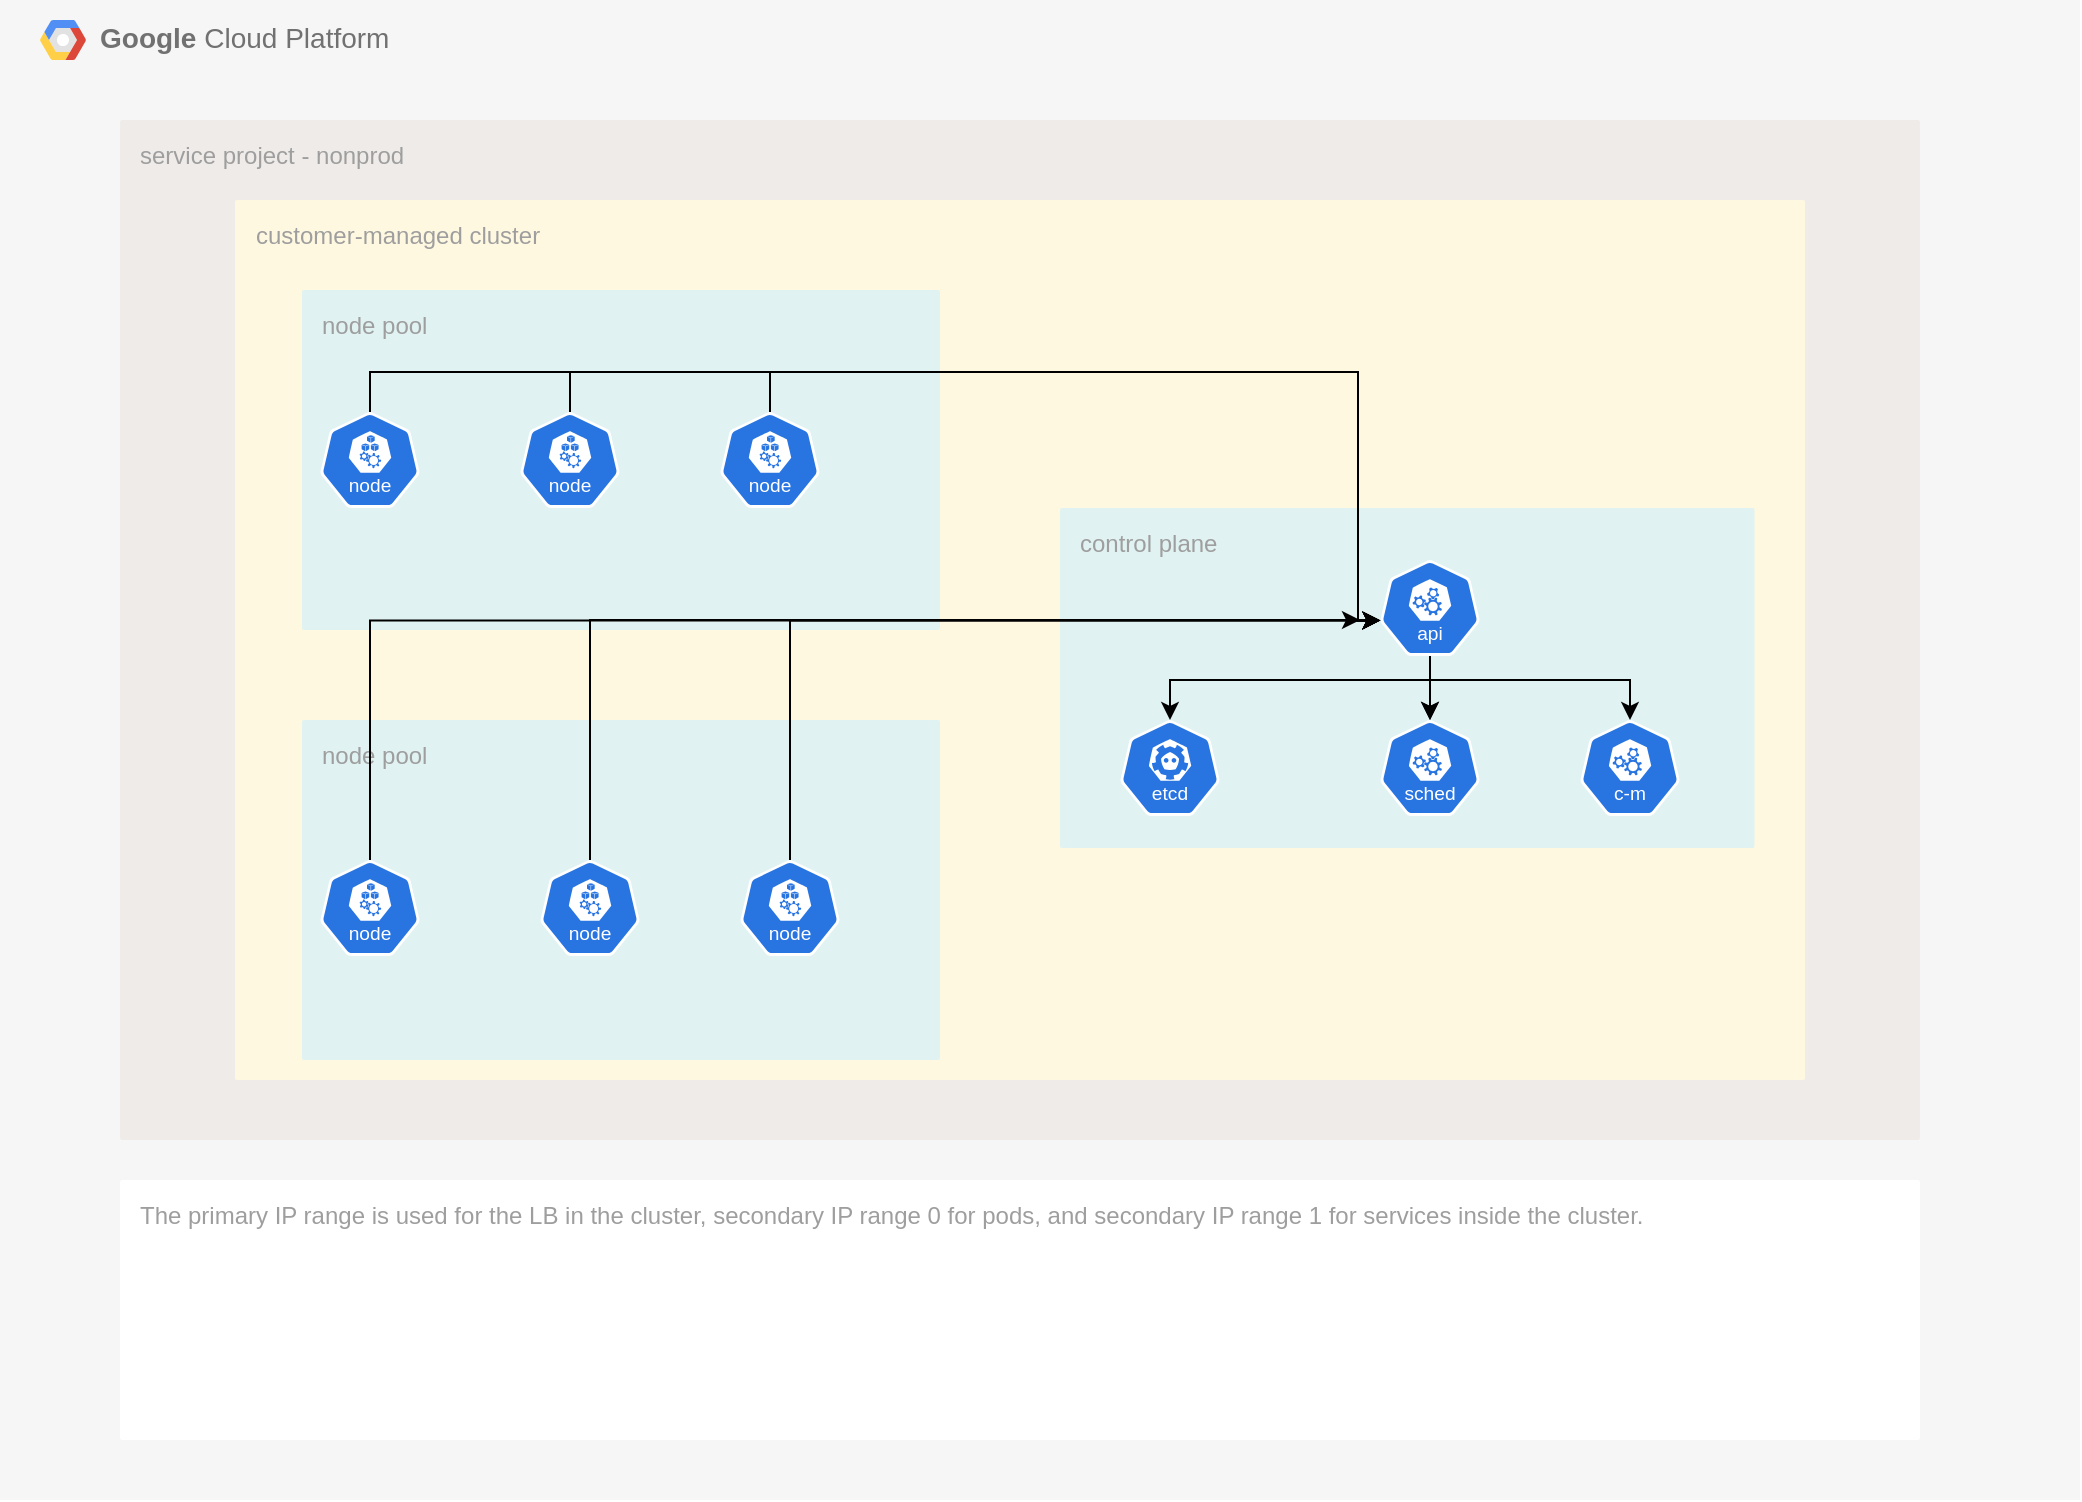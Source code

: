 <mxfile version="24.7.1" type="github" pages="2">
  <diagram id="f106602c-feb2-e66a-4537-3a34d633f6aa" name="Page-1">
    <mxGraphModel dx="2080" dy="2411" grid="1" gridSize="10" guides="1" tooltips="1" connect="1" arrows="1" fold="1" page="1" pageScale="1" pageWidth="1169" pageHeight="827" background="none" math="0" shadow="0">
      <root>
        <mxCell id="0" />
        <mxCell id="1" parent="0" />
        <mxCell id="zMwY8IwPzX_YL5THh6DS-24" value="&lt;b&gt;Google &lt;/b&gt;Cloud Platform" style="fillColor=#F6F6F6;strokeColor=none;shadow=0;gradientColor=none;fontSize=14;align=left;spacing=10;fontColor=#717171;9E9E9E;verticalAlign=top;spacingTop=-4;fontStyle=0;spacingLeft=40;html=1;movable=1;resizable=1;rotatable=1;deletable=1;editable=1;locked=0;connectable=1;" parent="1" vertex="1">
          <mxGeometry x="-10" y="-1470" width="1040" height="750" as="geometry" />
        </mxCell>
        <mxCell id="zMwY8IwPzX_YL5THh6DS-31" value="service project - nonprod" style="sketch=0;points=[[0,0,0],[0.25,0,0],[0.5,0,0],[0.75,0,0],[1,0,0],[1,0.25,0],[1,0.5,0],[1,0.75,0],[1,1,0],[0.75,1,0],[0.5,1,0],[0.25,1,0],[0,1,0],[0,0.75,0],[0,0.5,0],[0,0.25,0]];rounded=1;absoluteArcSize=1;arcSize=2;html=1;strokeColor=none;gradientColor=none;shadow=0;dashed=0;fontSize=12;fontColor=#9E9E9E;align=left;verticalAlign=top;spacing=10;spacingTop=-4;whiteSpace=wrap;fillColor=#EFEBE9;movable=1;resizable=1;rotatable=1;deletable=1;editable=1;locked=0;connectable=1;" parent="zMwY8IwPzX_YL5THh6DS-24" vertex="1">
          <mxGeometry x="60" y="60" width="900" height="510" as="geometry" />
        </mxCell>
        <mxCell id="zMwY8IwPzX_YL5THh6DS-35" value="customer-managed cluster" style="sketch=0;points=[[0,0,0],[0.25,0,0],[0.5,0,0],[0.75,0,0],[1,0,0],[1,0.25,0],[1,0.5,0],[1,0.75,0],[1,1,0],[0.75,1,0],[0.5,1,0],[0.25,1,0],[0,1,0],[0,0.75,0],[0,0.5,0],[0,0.25,0]];rounded=1;absoluteArcSize=1;arcSize=2;html=1;strokeColor=none;gradientColor=none;shadow=0;dashed=0;fontSize=12;fontColor=#9E9E9E;align=left;verticalAlign=top;spacing=10;spacingTop=-4;whiteSpace=wrap;fillColor=#FFF8E1;movable=1;resizable=1;rotatable=1;deletable=1;editable=1;locked=0;connectable=1;" parent="zMwY8IwPzX_YL5THh6DS-24" vertex="1">
          <mxGeometry x="117.5" y="100" width="785" height="440" as="geometry" />
        </mxCell>
        <mxCell id="zMwY8IwPzX_YL5THh6DS-25" value="" style="shape=mxgraph.gcp2.google_cloud_platform;fillColor=#F6F6F6;strokeColor=none;shadow=0;gradientColor=none;" parent="zMwY8IwPzX_YL5THh6DS-24" vertex="1">
          <mxGeometry width="23" height="20" relative="1" as="geometry">
            <mxPoint x="20" y="10" as="offset" />
          </mxGeometry>
        </mxCell>
        <mxCell id="zMwY8IwPzX_YL5THh6DS-42" value="The primary IP range is used for the LB in the cluster, secondary IP range 0 for pods, and secondary IP range 1 for services inside the cluster.&amp;nbsp;" style="sketch=0;points=[[0,0,0],[0.25,0,0],[0.5,0,0],[0.75,0,0],[1,0,0],[1,0.25,0],[1,0.5,0],[1,0.75,0],[1,1,0],[0.75,1,0],[0.5,1,0],[0.25,1,0],[0,1,0],[0,0.75,0],[0,0.5,0],[0,0.25,0]];rounded=1;absoluteArcSize=1;arcSize=2;html=1;strokeColor=none;gradientColor=none;shadow=0;dashed=0;fontSize=12;fontColor=#9E9E9E;align=left;verticalAlign=top;spacing=10;spacingTop=-4;whiteSpace=wrap;movable=1;resizable=1;rotatable=1;deletable=1;editable=1;locked=0;connectable=1;" parent="zMwY8IwPzX_YL5THh6DS-24" vertex="1">
          <mxGeometry x="60" y="590" width="900" height="130" as="geometry" />
        </mxCell>
        <mxCell id="zMwY8IwPzX_YL5THh6DS-50" value="control plane" style="sketch=0;points=[[0,0,0],[0.25,0,0],[0.5,0,0],[0.75,0,0],[1,0,0],[1,0.25,0],[1,0.5,0],[1,0.75,0],[1,1,0],[0.75,1,0],[0.5,1,0],[0.25,1,0],[0,1,0],[0,0.75,0],[0,0.5,0],[0,0.25,0]];rounded=1;absoluteArcSize=1;arcSize=2;html=1;strokeColor=none;gradientColor=none;shadow=0;dashed=0;fontSize=12;fontColor=#9E9E9E;align=left;verticalAlign=top;spacing=10;spacingTop=-4;whiteSpace=wrap;fillColor=#E0F2F1;" parent="zMwY8IwPzX_YL5THh6DS-24" vertex="1">
          <mxGeometry x="530" y="254" width="347.26" height="170" as="geometry" />
        </mxCell>
        <mxCell id="zMwY8IwPzX_YL5THh6DS-54" value="" style="aspect=fixed;sketch=0;html=1;dashed=0;whitespace=wrap;verticalLabelPosition=bottom;verticalAlign=top;fillColor=#2875E2;strokeColor=#ffffff;points=[[0.005,0.63,0],[0.1,0.2,0],[0.9,0.2,0],[0.5,0,0],[0.995,0.63,0],[0.72,0.99,0],[0.5,1,0],[0.28,0.99,0]];shape=mxgraph.kubernetes.icon2;kubernetesLabel=1;prIcon=etcd" parent="zMwY8IwPzX_YL5THh6DS-24" vertex="1">
          <mxGeometry x="560" y="360" width="50" height="48" as="geometry" />
        </mxCell>
        <mxCell id="zMwY8IwPzX_YL5THh6DS-57" value="" style="aspect=fixed;sketch=0;html=1;dashed=0;whitespace=wrap;verticalLabelPosition=bottom;verticalAlign=top;fillColor=#2875E2;strokeColor=#ffffff;points=[[0.005,0.63,0],[0.1,0.2,0],[0.9,0.2,0],[0.5,0,0],[0.995,0.63,0],[0.72,0.99,0],[0.5,1,0],[0.28,0.99,0]];shape=mxgraph.kubernetes.icon2;kubernetesLabel=1;prIcon=c_m" parent="zMwY8IwPzX_YL5THh6DS-24" vertex="1">
          <mxGeometry x="790" y="360" width="50" height="48" as="geometry" />
        </mxCell>
        <mxCell id="zMwY8IwPzX_YL5THh6DS-67" style="edgeStyle=orthogonalEdgeStyle;rounded=0;orthogonalLoop=1;jettySize=auto;html=1;exitX=0.5;exitY=1;exitDx=0;exitDy=0;exitPerimeter=0;" parent="zMwY8IwPzX_YL5THh6DS-24" source="zMwY8IwPzX_YL5THh6DS-58" target="zMwY8IwPzX_YL5THh6DS-56" edge="1">
          <mxGeometry relative="1" as="geometry" />
        </mxCell>
        <mxCell id="Gk1T6CSgQBNzKPXO_Ptl-14" style="edgeStyle=orthogonalEdgeStyle;rounded=0;orthogonalLoop=1;jettySize=auto;html=1;exitX=0.5;exitY=1;exitDx=0;exitDy=0;exitPerimeter=0;" edge="1" parent="zMwY8IwPzX_YL5THh6DS-24" source="zMwY8IwPzX_YL5THh6DS-58" target="zMwY8IwPzX_YL5THh6DS-54">
          <mxGeometry relative="1" as="geometry">
            <Array as="points">
              <mxPoint x="715" y="340" />
              <mxPoint x="585" y="340" />
            </Array>
          </mxGeometry>
        </mxCell>
        <mxCell id="zMwY8IwPzX_YL5THh6DS-58" value="" style="aspect=fixed;sketch=0;html=1;dashed=0;whitespace=wrap;verticalLabelPosition=bottom;verticalAlign=top;fillColor=#2875E2;strokeColor=#ffffff;points=[[0.005,0.63,0],[0.1,0.2,0],[0.9,0.2,0],[0.5,0,0],[0.995,0.63,0],[0.72,0.99,0],[0.5,1,0],[0.28,0.99,0]];shape=mxgraph.kubernetes.icon2;kubernetesLabel=1;prIcon=api" parent="zMwY8IwPzX_YL5THh6DS-24" vertex="1">
          <mxGeometry x="690" y="280" width="50" height="48" as="geometry" />
        </mxCell>
        <mxCell id="Gk1T6CSgQBNzKPXO_Ptl-3" value="node pool" style="sketch=0;points=[[0,0,0],[0.25,0,0],[0.5,0,0],[0.75,0,0],[1,0,0],[1,0.25,0],[1,0.5,0],[1,0.75,0],[1,1,0],[0.75,1,0],[0.5,1,0],[0.25,1,0],[0,1,0],[0,0.75,0],[0,0.5,0],[0,0.25,0]];rounded=1;absoluteArcSize=1;arcSize=2;html=1;strokeColor=none;gradientColor=none;shadow=0;dashed=0;fontSize=12;fontColor=#9E9E9E;align=left;verticalAlign=top;spacing=10;spacingTop=-4;whiteSpace=wrap;fillColor=#E0F2F1;" vertex="1" parent="zMwY8IwPzX_YL5THh6DS-24">
          <mxGeometry x="151" y="360" width="319" height="170" as="geometry" />
        </mxCell>
        <mxCell id="Gk1T6CSgQBNzKPXO_Ptl-2" value="node pool" style="sketch=0;points=[[0,0,0],[0.25,0,0],[0.5,0,0],[0.75,0,0],[1,0,0],[1,0.25,0],[1,0.5,0],[1,0.75,0],[1,1,0],[0.75,1,0],[0.5,1,0],[0.25,1,0],[0,1,0],[0,0.75,0],[0,0.5,0],[0,0.25,0]];rounded=1;absoluteArcSize=1;arcSize=2;html=1;strokeColor=none;gradientColor=none;shadow=0;dashed=0;fontSize=12;fontColor=#9E9E9E;align=left;verticalAlign=top;spacing=10;spacingTop=-4;whiteSpace=wrap;fillColor=#E0F2F1;" vertex="1" parent="zMwY8IwPzX_YL5THh6DS-24">
          <mxGeometry x="151" y="145" width="319" height="170" as="geometry" />
        </mxCell>
        <mxCell id="zMwY8IwPzX_YL5THh6DS-55" value="" style="aspect=fixed;sketch=0;html=1;dashed=0;whitespace=wrap;verticalLabelPosition=bottom;verticalAlign=top;fillColor=#2875E2;strokeColor=#ffffff;points=[[0.005,0.63,0],[0.1,0.2,0],[0.9,0.2,0],[0.5,0,0],[0.995,0.63,0],[0.72,0.99,0],[0.5,1,0],[0.28,0.99,0]];shape=mxgraph.kubernetes.icon2;kubernetesLabel=1;prIcon=node" parent="zMwY8IwPzX_YL5THh6DS-24" vertex="1">
          <mxGeometry x="160" y="206" width="50" height="48" as="geometry" />
        </mxCell>
        <mxCell id="zMwY8IwPzX_YL5THh6DS-61" value="" style="aspect=fixed;sketch=0;html=1;dashed=0;whitespace=wrap;verticalLabelPosition=bottom;verticalAlign=top;fillColor=#2875E2;strokeColor=#ffffff;points=[[0.005,0.63,0],[0.1,0.2,0],[0.9,0.2,0],[0.5,0,0],[0.995,0.63,0],[0.72,0.99,0],[0.5,1,0],[0.28,0.99,0]];shape=mxgraph.kubernetes.icon2;kubernetesLabel=1;prIcon=node" parent="zMwY8IwPzX_YL5THh6DS-24" vertex="1">
          <mxGeometry x="260" y="206" width="50" height="48" as="geometry" />
        </mxCell>
        <mxCell id="zMwY8IwPzX_YL5THh6DS-62" value="" style="aspect=fixed;sketch=0;html=1;dashed=0;whitespace=wrap;verticalLabelPosition=bottom;verticalAlign=top;fillColor=#2875E2;strokeColor=#ffffff;points=[[0.005,0.63,0],[0.1,0.2,0],[0.9,0.2,0],[0.5,0,0],[0.995,0.63,0],[0.72,0.99,0],[0.5,1,0],[0.28,0.99,0]];shape=mxgraph.kubernetes.icon2;kubernetesLabel=1;prIcon=node" parent="zMwY8IwPzX_YL5THh6DS-24" vertex="1">
          <mxGeometry x="360" y="206" width="50" height="48" as="geometry" />
        </mxCell>
        <mxCell id="zMwY8IwPzX_YL5THh6DS-72" style="edgeStyle=orthogonalEdgeStyle;rounded=0;orthogonalLoop=1;jettySize=auto;html=1;exitX=0.5;exitY=0;exitDx=0;exitDy=0;exitPerimeter=0;entryX=0.005;entryY=0.63;entryDx=0;entryDy=0;entryPerimeter=0;" parent="zMwY8IwPzX_YL5THh6DS-24" source="zMwY8IwPzX_YL5THh6DS-55" target="zMwY8IwPzX_YL5THh6DS-58" edge="1">
          <mxGeometry relative="1" as="geometry">
            <Array as="points">
              <mxPoint x="185" y="186" />
              <mxPoint x="679" y="186" />
            </Array>
          </mxGeometry>
        </mxCell>
        <mxCell id="zMwY8IwPzX_YL5THh6DS-70" style="edgeStyle=orthogonalEdgeStyle;rounded=0;orthogonalLoop=1;jettySize=auto;html=1;exitX=0.5;exitY=0;exitDx=0;exitDy=0;exitPerimeter=0;entryX=0.005;entryY=0.63;entryDx=0;entryDy=0;entryPerimeter=0;" parent="zMwY8IwPzX_YL5THh6DS-24" source="zMwY8IwPzX_YL5THh6DS-61" target="zMwY8IwPzX_YL5THh6DS-58" edge="1">
          <mxGeometry relative="1" as="geometry">
            <Array as="points">
              <mxPoint x="285" y="186" />
              <mxPoint x="679" y="186" />
            </Array>
          </mxGeometry>
        </mxCell>
        <mxCell id="zMwY8IwPzX_YL5THh6DS-69" style="edgeStyle=orthogonalEdgeStyle;rounded=0;orthogonalLoop=1;jettySize=auto;html=1;exitX=0.5;exitY=0;exitDx=0;exitDy=0;exitPerimeter=0;entryX=0.005;entryY=0.63;entryDx=0;entryDy=0;entryPerimeter=0;" parent="zMwY8IwPzX_YL5THh6DS-24" source="zMwY8IwPzX_YL5THh6DS-62" target="zMwY8IwPzX_YL5THh6DS-58" edge="1">
          <mxGeometry relative="1" as="geometry">
            <Array as="points">
              <mxPoint x="385" y="186" />
              <mxPoint x="679" y="186" />
            </Array>
          </mxGeometry>
        </mxCell>
        <mxCell id="Gk1T6CSgQBNzKPXO_Ptl-4" value="" style="edgeStyle=orthogonalEdgeStyle;rounded=0;orthogonalLoop=1;jettySize=auto;html=1;exitX=0.5;exitY=1;exitDx=0;exitDy=0;exitPerimeter=0;entryX=0.5;entryY=0;entryDx=0;entryDy=0;entryPerimeter=0;" edge="1" parent="zMwY8IwPzX_YL5THh6DS-24" source="zMwY8IwPzX_YL5THh6DS-58" target="zMwY8IwPzX_YL5THh6DS-56">
          <mxGeometry relative="1" as="geometry">
            <mxPoint x="674" y="-1252" as="sourcePoint" />
            <mxPoint x="805" y="-1010" as="targetPoint" />
          </mxGeometry>
        </mxCell>
        <mxCell id="zMwY8IwPzX_YL5THh6DS-56" value="" style="aspect=fixed;sketch=0;html=1;dashed=0;whitespace=wrap;verticalLabelPosition=bottom;verticalAlign=top;fillColor=#2875E2;strokeColor=#ffffff;points=[[0.005,0.63,0],[0.1,0.2,0],[0.9,0.2,0],[0.5,0,0],[0.995,0.63,0],[0.72,0.99,0],[0.5,1,0],[0.28,0.99,0]];shape=mxgraph.kubernetes.icon2;kubernetesLabel=1;prIcon=sched" parent="zMwY8IwPzX_YL5THh6DS-24" vertex="1">
          <mxGeometry x="690" y="360" width="50" height="48" as="geometry" />
        </mxCell>
        <mxCell id="Gk1T6CSgQBNzKPXO_Ptl-5" value="" style="aspect=fixed;sketch=0;html=1;dashed=0;whitespace=wrap;verticalLabelPosition=bottom;verticalAlign=top;fillColor=#2875E2;strokeColor=#ffffff;points=[[0.005,0.63,0],[0.1,0.2,0],[0.9,0.2,0],[0.5,0,0],[0.995,0.63,0],[0.72,0.99,0],[0.5,1,0],[0.28,0.99,0]];shape=mxgraph.kubernetes.icon2;kubernetesLabel=1;prIcon=node" vertex="1" parent="zMwY8IwPzX_YL5THh6DS-24">
          <mxGeometry x="160" y="430" width="50" height="48" as="geometry" />
        </mxCell>
        <mxCell id="Gk1T6CSgQBNzKPXO_Ptl-12" style="edgeStyle=orthogonalEdgeStyle;rounded=0;orthogonalLoop=1;jettySize=auto;html=1;exitX=0.5;exitY=0;exitDx=0;exitDy=0;exitPerimeter=0;" edge="1" parent="zMwY8IwPzX_YL5THh6DS-24" source="Gk1T6CSgQBNzKPXO_Ptl-6">
          <mxGeometry relative="1" as="geometry">
            <mxPoint x="680" y="310" as="targetPoint" />
            <Array as="points">
              <mxPoint x="295" y="310" />
            </Array>
          </mxGeometry>
        </mxCell>
        <mxCell id="Gk1T6CSgQBNzKPXO_Ptl-6" value="" style="aspect=fixed;sketch=0;html=1;dashed=0;whitespace=wrap;verticalLabelPosition=bottom;verticalAlign=top;fillColor=#2875E2;strokeColor=#ffffff;points=[[0.005,0.63,0],[0.1,0.2,0],[0.9,0.2,0],[0.5,0,0],[0.995,0.63,0],[0.72,0.99,0],[0.5,1,0],[0.28,0.99,0]];shape=mxgraph.kubernetes.icon2;kubernetesLabel=1;prIcon=node" vertex="1" parent="zMwY8IwPzX_YL5THh6DS-24">
          <mxGeometry x="270" y="430" width="50" height="48" as="geometry" />
        </mxCell>
        <mxCell id="Gk1T6CSgQBNzKPXO_Ptl-7" value="" style="aspect=fixed;sketch=0;html=1;dashed=0;whitespace=wrap;verticalLabelPosition=bottom;verticalAlign=top;fillColor=#2875E2;strokeColor=#ffffff;points=[[0.005,0.63,0],[0.1,0.2,0],[0.9,0.2,0],[0.5,0,0],[0.995,0.63,0],[0.72,0.99,0],[0.5,1,0],[0.28,0.99,0]];shape=mxgraph.kubernetes.icon2;kubernetesLabel=1;prIcon=node" vertex="1" parent="zMwY8IwPzX_YL5THh6DS-24">
          <mxGeometry x="370" y="430" width="50" height="48" as="geometry" />
        </mxCell>
        <mxCell id="Gk1T6CSgQBNzKPXO_Ptl-11" style="edgeStyle=orthogonalEdgeStyle;rounded=0;orthogonalLoop=1;jettySize=auto;html=1;exitX=0.5;exitY=0;exitDx=0;exitDy=0;exitPerimeter=0;entryX=0.005;entryY=0.63;entryDx=0;entryDy=0;entryPerimeter=0;" edge="1" parent="zMwY8IwPzX_YL5THh6DS-24" source="Gk1T6CSgQBNzKPXO_Ptl-5" target="zMwY8IwPzX_YL5THh6DS-58">
          <mxGeometry relative="1" as="geometry" />
        </mxCell>
        <mxCell id="Gk1T6CSgQBNzKPXO_Ptl-13" style="edgeStyle=orthogonalEdgeStyle;rounded=0;orthogonalLoop=1;jettySize=auto;html=1;exitX=0.5;exitY=0;exitDx=0;exitDy=0;exitPerimeter=0;entryX=0.005;entryY=0.63;entryDx=0;entryDy=0;entryPerimeter=0;" edge="1" parent="zMwY8IwPzX_YL5THh6DS-24" source="Gk1T6CSgQBNzKPXO_Ptl-7" target="zMwY8IwPzX_YL5THh6DS-58">
          <mxGeometry relative="1" as="geometry" />
        </mxCell>
        <mxCell id="Gk1T6CSgQBNzKPXO_Ptl-15" style="edgeStyle=orthogonalEdgeStyle;rounded=0;orthogonalLoop=1;jettySize=auto;html=1;exitX=0.5;exitY=1;exitDx=0;exitDy=0;exitPerimeter=0;entryX=0.5;entryY=0;entryDx=0;entryDy=0;entryPerimeter=0;" edge="1" parent="zMwY8IwPzX_YL5THh6DS-24" source="zMwY8IwPzX_YL5THh6DS-58" target="zMwY8IwPzX_YL5THh6DS-57">
          <mxGeometry relative="1" as="geometry">
            <Array as="points">
              <mxPoint x="715" y="340" />
              <mxPoint x="815" y="340" />
            </Array>
          </mxGeometry>
        </mxCell>
      </root>
    </mxGraphModel>
  </diagram>
  <diagram id="dTyUVFgRSoxoaTM-pirx" name="Page-2">
    <mxGraphModel grid="1" page="1" gridSize="10" guides="1" tooltips="1" connect="1" arrows="1" fold="1" pageScale="1" pageWidth="827" pageHeight="1169" math="0" shadow="0">
      <root>
        <mxCell id="0" />
        <mxCell id="1" parent="0" />
      </root>
    </mxGraphModel>
  </diagram>
</mxfile>
